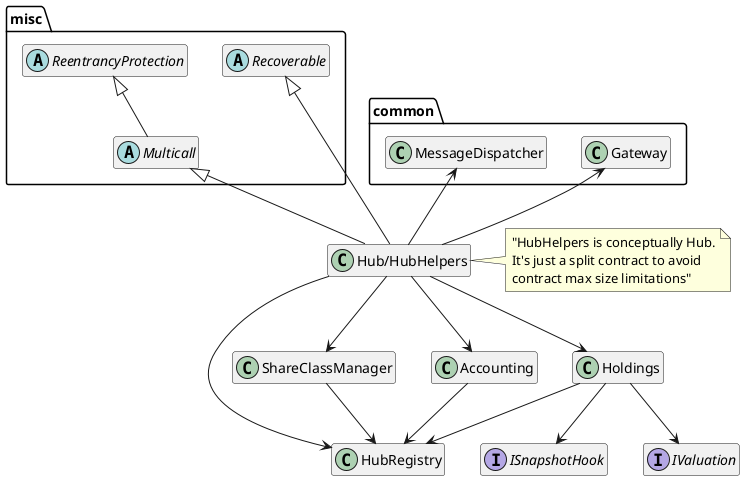 @startuml
hide empty members

package misc {
    abstract Multicall
    abstract ReentrancyProtection
    abstract Recoverable
}

package common {
    class MessageDispatcher
    class Gateway
}

class Holdings
class HubRegistry
class ShareClassManager
class Accounting
class "Hub/HubHelpers" as Hub

note right of Hub: "HubHelpers is conceptually Hub.\nIt's just a split contract to avoid\ncontract max size limitations"

interface ISnapshotHook
interface IValuation

Hub -up-|> Multicall
Multicall -up-|> ReentrancyProtection
Hub -up-|> Recoverable

Hub --> Holdings
Hub --> HubRegistry
Hub --> ShareClassManager
Hub --> Accounting
Hub -up-> MessageDispatcher
Hub -up-> Gateway
Holdings --> IValuation
Holdings --> ISnapshotHook

Holdings --> HubRegistry
ShareClassManager --> HubRegistry
Accounting --> HubRegistry

@enduml
